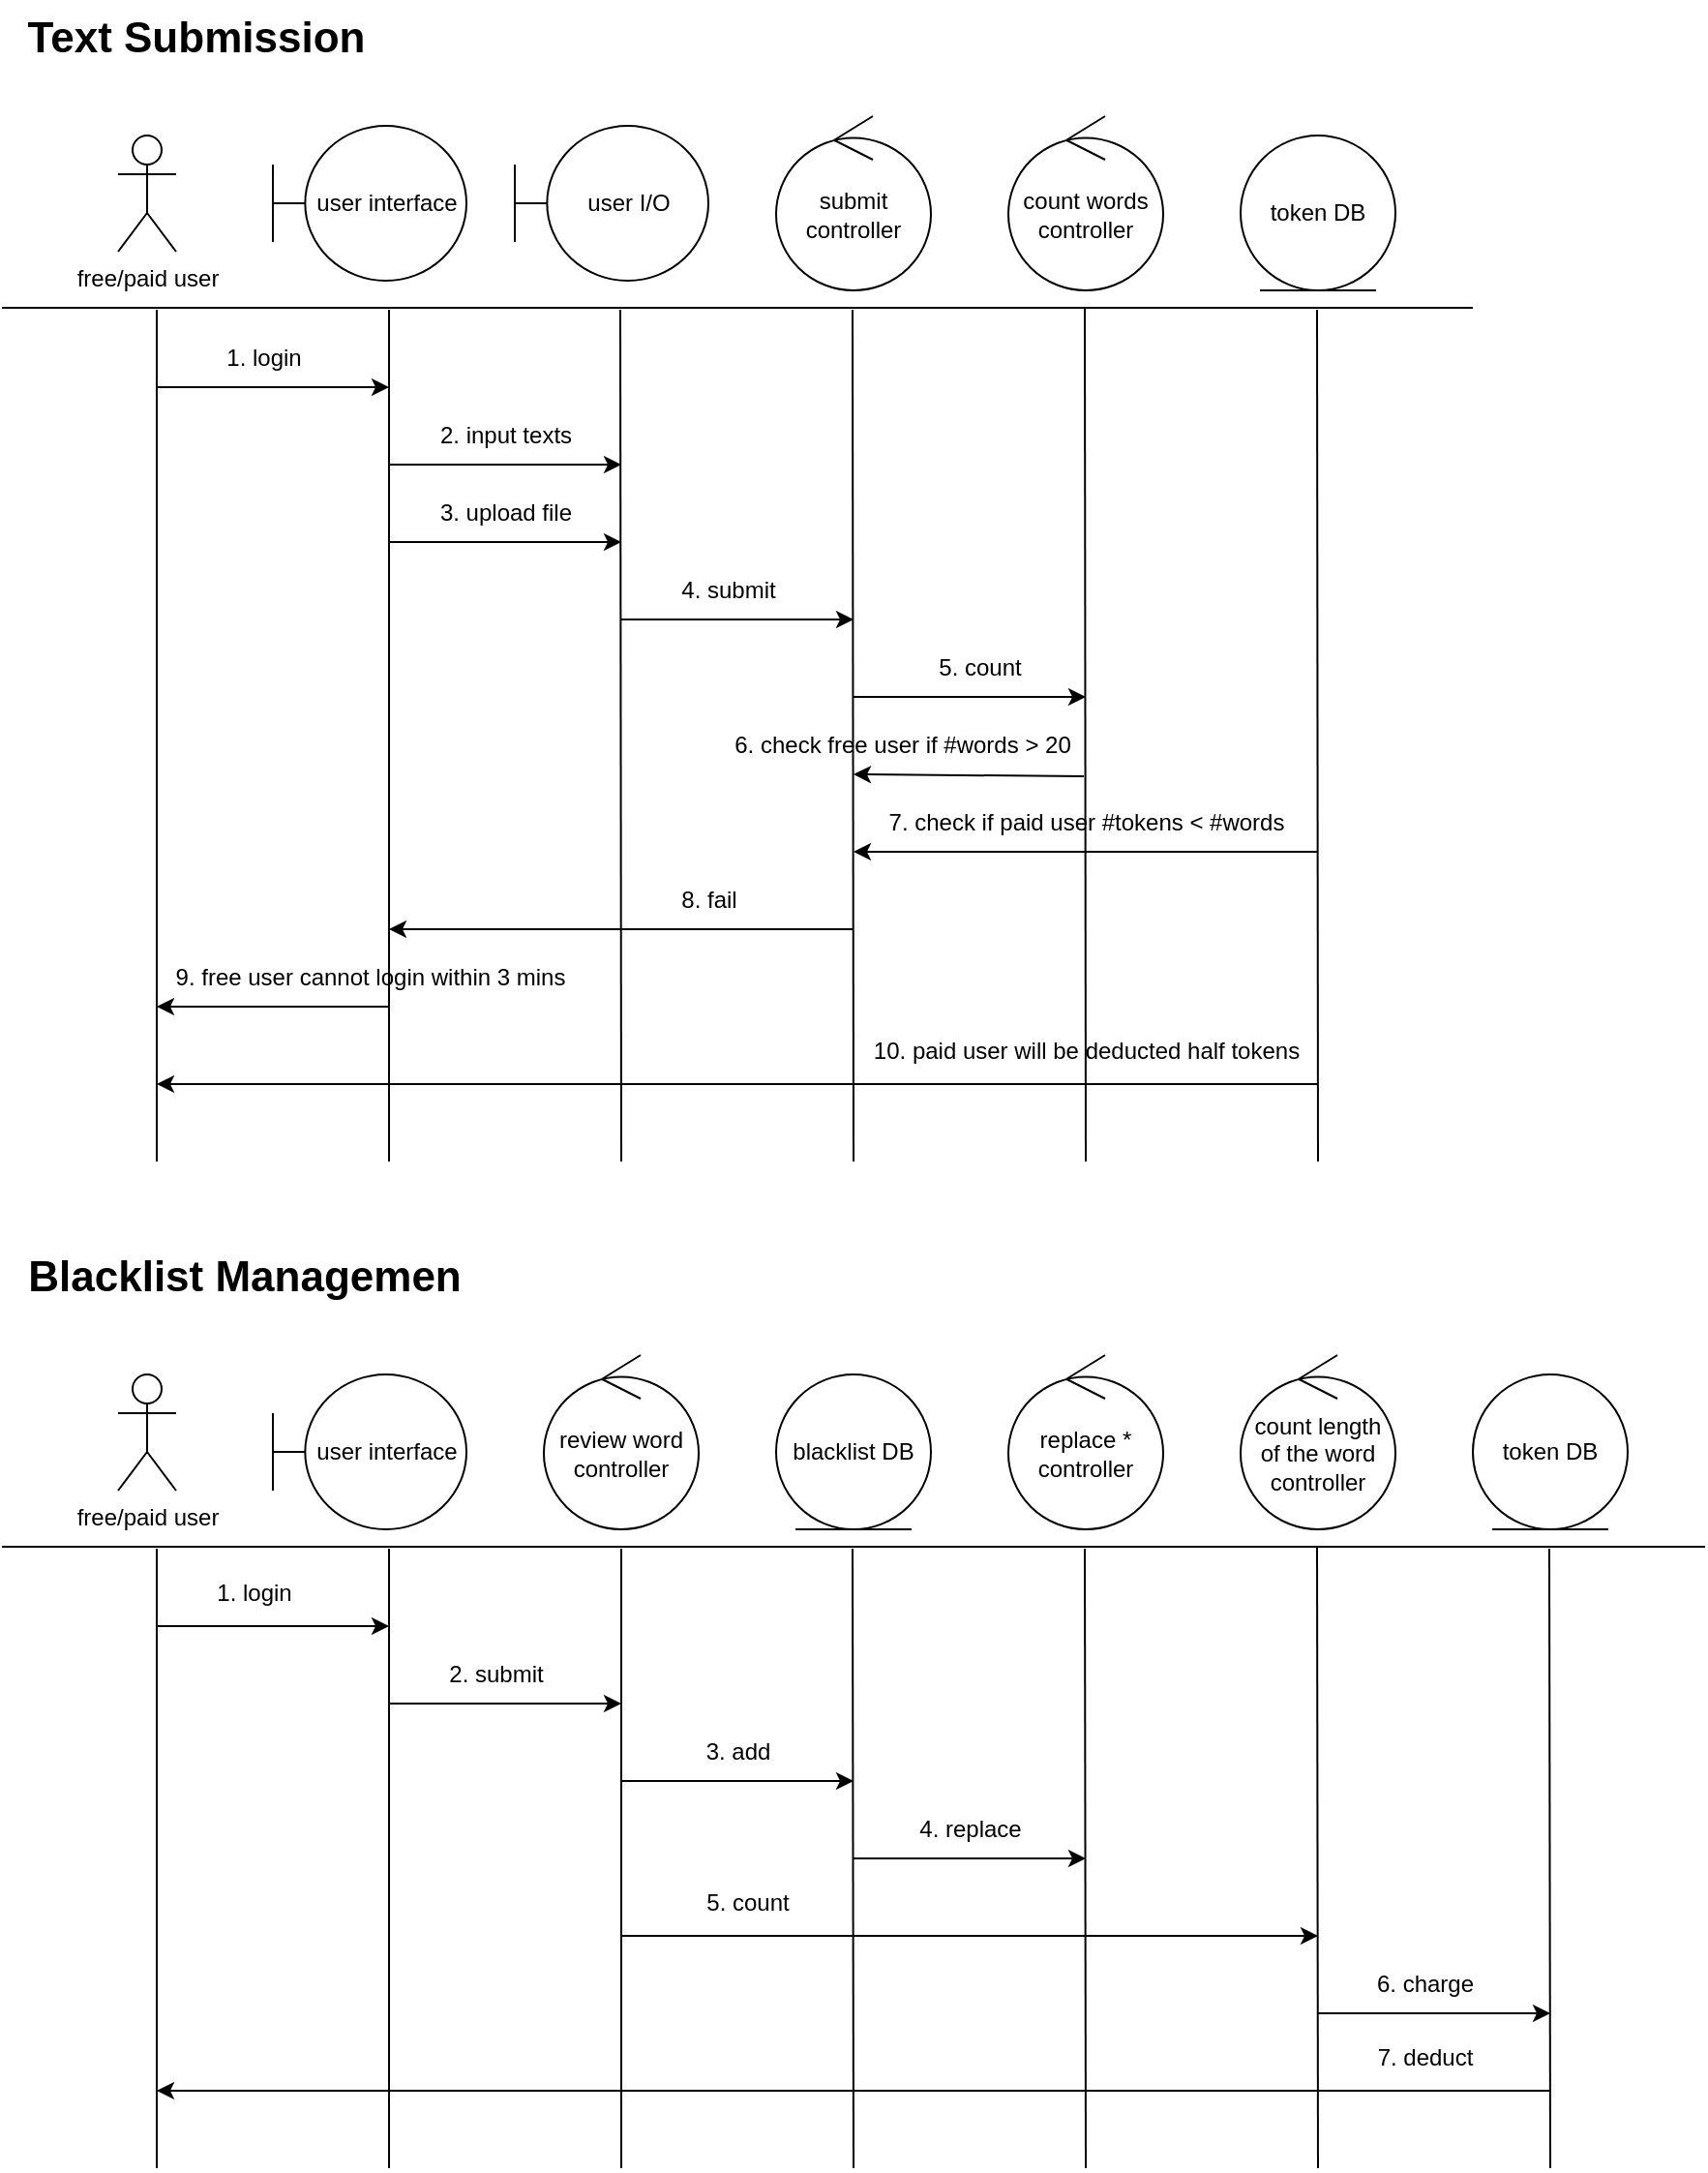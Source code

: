 <mxfile version="26.2.12">
  <diagram name="Page-1" id="3qirsLyn6Tf33gdYKexy">
    <mxGraphModel dx="1300" dy="864" grid="1" gridSize="10" guides="1" tooltips="1" connect="1" arrows="1" fold="1" page="1" pageScale="1" pageWidth="850" pageHeight="1100" math="0" shadow="0">
      <root>
        <mxCell id="0" />
        <mxCell id="1" parent="0" />
        <mxCell id="7Bn_i4xmb7pETKimLmk4-2" value="user I/O" style="shape=umlBoundary;whiteSpace=wrap;html=1;" vertex="1" parent="1">
          <mxGeometry x="305" y="65" width="100" height="80" as="geometry" />
        </mxCell>
        <mxCell id="7Bn_i4xmb7pETKimLmk4-3" value="submit&lt;br&gt;&lt;div&gt;controller&lt;/div&gt;" style="ellipse;shape=umlControl;whiteSpace=wrap;html=1;" vertex="1" parent="1">
          <mxGeometry x="440" y="60" width="80" height="90" as="geometry" />
        </mxCell>
        <mxCell id="7Bn_i4xmb7pETKimLmk4-6" value="" style="line;strokeWidth=1;fillColor=none;align=left;verticalAlign=middle;spacingTop=-1;spacingLeft=3;spacingRight=3;rotatable=0;labelPosition=right;points=[];portConstraint=eastwest;strokeColor=inherit;" vertex="1" parent="1">
          <mxGeometry x="40" y="155" width="760" height="8" as="geometry" />
        </mxCell>
        <mxCell id="7Bn_i4xmb7pETKimLmk4-11" value="" style="endArrow=none;html=1;rounded=0;" edge="1" parent="1">
          <mxGeometry width="50" height="50" relative="1" as="geometry">
            <mxPoint x="120" y="600" as="sourcePoint" />
            <mxPoint x="120" y="160" as="targetPoint" />
          </mxGeometry>
        </mxCell>
        <mxCell id="7Bn_i4xmb7pETKimLmk4-12" value="" style="endArrow=none;html=1;rounded=0;" edge="1" parent="1">
          <mxGeometry width="50" height="50" relative="1" as="geometry">
            <mxPoint x="240" y="600" as="sourcePoint" />
            <mxPoint x="240" y="160" as="targetPoint" />
          </mxGeometry>
        </mxCell>
        <mxCell id="7Bn_i4xmb7pETKimLmk4-14" value="1. login" style="text;html=1;align=center;verticalAlign=middle;resizable=0;points=[];autosize=1;strokeColor=none;fillColor=none;" vertex="1" parent="1">
          <mxGeometry x="145" y="170" width="60" height="30" as="geometry" />
        </mxCell>
        <mxCell id="7Bn_i4xmb7pETKimLmk4-15" value="" style="endArrow=classic;html=1;rounded=0;" edge="1" parent="1">
          <mxGeometry width="50" height="50" relative="1" as="geometry">
            <mxPoint x="120" y="200" as="sourcePoint" />
            <mxPoint x="240" y="200" as="targetPoint" />
          </mxGeometry>
        </mxCell>
        <mxCell id="7Bn_i4xmb7pETKimLmk4-17" value="" style="endArrow=none;html=1;rounded=0;" edge="1" parent="1">
          <mxGeometry width="50" height="50" relative="1" as="geometry">
            <mxPoint x="360" y="600" as="sourcePoint" />
            <mxPoint x="359.5" y="160" as="targetPoint" />
          </mxGeometry>
        </mxCell>
        <mxCell id="7Bn_i4xmb7pETKimLmk4-18" value="" style="endArrow=classic;html=1;rounded=0;" edge="1" parent="1">
          <mxGeometry width="50" height="50" relative="1" as="geometry">
            <mxPoint x="240" y="280" as="sourcePoint" />
            <mxPoint x="360" y="280" as="targetPoint" />
          </mxGeometry>
        </mxCell>
        <mxCell id="7Bn_i4xmb7pETKimLmk4-19" value="2. input texts" style="text;html=1;align=center;verticalAlign=middle;resizable=0;points=[];autosize=1;strokeColor=none;fillColor=none;" vertex="1" parent="1">
          <mxGeometry x="255" y="210" width="90" height="30" as="geometry" />
        </mxCell>
        <mxCell id="7Bn_i4xmb7pETKimLmk4-21" value="" style="endArrow=none;html=1;rounded=0;" edge="1" parent="1">
          <mxGeometry width="50" height="50" relative="1" as="geometry">
            <mxPoint x="480" y="600" as="sourcePoint" />
            <mxPoint x="479.5" y="160" as="targetPoint" />
          </mxGeometry>
        </mxCell>
        <mxCell id="7Bn_i4xmb7pETKimLmk4-22" value="" style="endArrow=classic;html=1;rounded=0;" edge="1" parent="1">
          <mxGeometry width="50" height="50" relative="1" as="geometry">
            <mxPoint x="240" y="240" as="sourcePoint" />
            <mxPoint x="360" y="240" as="targetPoint" />
          </mxGeometry>
        </mxCell>
        <mxCell id="7Bn_i4xmb7pETKimLmk4-23" value="4. submit" style="text;html=1;align=center;verticalAlign=middle;resizable=0;points=[];autosize=1;strokeColor=none;fillColor=none;" vertex="1" parent="1">
          <mxGeometry x="380" y="290" width="70" height="30" as="geometry" />
        </mxCell>
        <mxCell id="7Bn_i4xmb7pETKimLmk4-24" value="count words&lt;br&gt;&lt;div&gt;controller&lt;/div&gt;" style="ellipse;shape=umlControl;whiteSpace=wrap;html=1;" vertex="1" parent="1">
          <mxGeometry x="560" y="60" width="80" height="90" as="geometry" />
        </mxCell>
        <mxCell id="7Bn_i4xmb7pETKimLmk4-25" value="" style="endArrow=none;html=1;rounded=0;" edge="1" parent="1">
          <mxGeometry width="50" height="50" relative="1" as="geometry">
            <mxPoint x="600" y="600" as="sourcePoint" />
            <mxPoint x="599.5" y="159" as="targetPoint" />
          </mxGeometry>
        </mxCell>
        <mxCell id="7Bn_i4xmb7pETKimLmk4-26" value="" style="endArrow=classic;html=1;rounded=0;" edge="1" parent="1">
          <mxGeometry width="50" height="50" relative="1" as="geometry">
            <mxPoint x="480" y="360" as="sourcePoint" />
            <mxPoint x="600" y="360" as="targetPoint" />
          </mxGeometry>
        </mxCell>
        <mxCell id="7Bn_i4xmb7pETKimLmk4-27" value="5. count" style="text;html=1;align=center;verticalAlign=middle;resizable=0;points=[];autosize=1;strokeColor=none;fillColor=none;" vertex="1" parent="1">
          <mxGeometry x="510" y="330" width="70" height="30" as="geometry" />
        </mxCell>
        <mxCell id="7Bn_i4xmb7pETKimLmk4-29" value="" style="endArrow=none;html=1;rounded=0;" edge="1" parent="1">
          <mxGeometry width="50" height="50" relative="1" as="geometry">
            <mxPoint x="720" y="600" as="sourcePoint" />
            <mxPoint x="719.5" y="160" as="targetPoint" />
          </mxGeometry>
        </mxCell>
        <mxCell id="7Bn_i4xmb7pETKimLmk4-32" value="" style="endArrow=classic;html=1;rounded=0;" edge="1" parent="1">
          <mxGeometry width="50" height="50" relative="1" as="geometry">
            <mxPoint x="720" y="440" as="sourcePoint" />
            <mxPoint x="480" y="440" as="targetPoint" />
          </mxGeometry>
        </mxCell>
        <mxCell id="7Bn_i4xmb7pETKimLmk4-33" value="7. check if paid user #tokens &amp;lt; #words" style="text;html=1;align=center;verticalAlign=middle;resizable=0;points=[];autosize=1;strokeColor=none;fillColor=none;" vertex="1" parent="1">
          <mxGeometry x="485" y="410" width="230" height="30" as="geometry" />
        </mxCell>
        <mxCell id="7Bn_i4xmb7pETKimLmk4-35" value="token DB" style="ellipse;shape=umlEntity;whiteSpace=wrap;html=1;" vertex="1" parent="1">
          <mxGeometry x="680" y="70" width="80" height="80" as="geometry" />
        </mxCell>
        <mxCell id="cYkkiroFD4x7zm8JULmi-1" value="&lt;font style=&quot;font-size: 22px;&quot;&gt;&lt;b&gt;Text Submission&lt;/b&gt;&lt;/font&gt;" style="text;html=1;align=center;verticalAlign=middle;resizable=0;points=[];autosize=1;strokeColor=none;fillColor=none;" vertex="1" parent="1">
          <mxGeometry x="40" width="200" height="40" as="geometry" />
        </mxCell>
        <mxCell id="cYkkiroFD4x7zm8JULmi-37" value="free/paid user" style="shape=umlActor;verticalLabelPosition=bottom;verticalAlign=top;html=1;" vertex="1" parent="1">
          <mxGeometry x="100" y="710" width="30" height="60" as="geometry" />
        </mxCell>
        <mxCell id="cYkkiroFD4x7zm8JULmi-38" value="user interface" style="shape=umlBoundary;whiteSpace=wrap;html=1;" vertex="1" parent="1">
          <mxGeometry x="180" y="710" width="100" height="80" as="geometry" />
        </mxCell>
        <mxCell id="cYkkiroFD4x7zm8JULmi-39" value="review word&lt;div&gt;controller&lt;/div&gt;" style="ellipse;shape=umlControl;whiteSpace=wrap;html=1;" vertex="1" parent="1">
          <mxGeometry x="320" y="700" width="80" height="90" as="geometry" />
        </mxCell>
        <mxCell id="cYkkiroFD4x7zm8JULmi-40" value="blacklist DB" style="ellipse;shape=umlEntity;whiteSpace=wrap;html=1;" vertex="1" parent="1">
          <mxGeometry x="440" y="710" width="80" height="80" as="geometry" />
        </mxCell>
        <mxCell id="cYkkiroFD4x7zm8JULmi-41" value="" style="line;strokeWidth=1;fillColor=none;align=left;verticalAlign=middle;spacingTop=-1;spacingLeft=3;spacingRight=3;rotatable=0;labelPosition=right;points=[];portConstraint=eastwest;strokeColor=inherit;" vertex="1" parent="1">
          <mxGeometry x="40" y="795" width="880" height="8" as="geometry" />
        </mxCell>
        <mxCell id="cYkkiroFD4x7zm8JULmi-42" value="" style="endArrow=none;html=1;rounded=0;" edge="1" parent="1">
          <mxGeometry width="50" height="50" relative="1" as="geometry">
            <mxPoint x="120" y="1120" as="sourcePoint" />
            <mxPoint x="120" y="800" as="targetPoint" />
          </mxGeometry>
        </mxCell>
        <mxCell id="cYkkiroFD4x7zm8JULmi-43" value="" style="endArrow=none;html=1;rounded=0;" edge="1" parent="1">
          <mxGeometry width="50" height="50" relative="1" as="geometry">
            <mxPoint x="240" y="1120" as="sourcePoint" />
            <mxPoint x="240" y="800" as="targetPoint" />
          </mxGeometry>
        </mxCell>
        <mxCell id="cYkkiroFD4x7zm8JULmi-44" value="" style="endArrow=none;html=1;rounded=0;" edge="1" parent="1">
          <mxGeometry width="50" height="50" relative="1" as="geometry">
            <mxPoint x="360" y="1120" as="sourcePoint" />
            <mxPoint x="360" y="800" as="targetPoint" />
          </mxGeometry>
        </mxCell>
        <mxCell id="cYkkiroFD4x7zm8JULmi-45" value="" style="endArrow=classic;html=1;rounded=0;" edge="1" parent="1">
          <mxGeometry width="50" height="50" relative="1" as="geometry">
            <mxPoint x="120" y="840" as="sourcePoint" />
            <mxPoint x="240" y="840" as="targetPoint" />
          </mxGeometry>
        </mxCell>
        <mxCell id="cYkkiroFD4x7zm8JULmi-46" value="1. login" style="text;html=1;align=center;verticalAlign=middle;resizable=0;points=[];autosize=1;strokeColor=none;fillColor=none;" vertex="1" parent="1">
          <mxGeometry x="140" y="808" width="60" height="30" as="geometry" />
        </mxCell>
        <mxCell id="cYkkiroFD4x7zm8JULmi-47" value="" style="endArrow=classic;html=1;rounded=0;" edge="1" parent="1">
          <mxGeometry width="50" height="50" relative="1" as="geometry">
            <mxPoint x="240" y="880" as="sourcePoint" />
            <mxPoint x="360" y="880" as="targetPoint" />
          </mxGeometry>
        </mxCell>
        <mxCell id="cYkkiroFD4x7zm8JULmi-48" value="2. submit" style="text;html=1;align=center;verticalAlign=middle;resizable=0;points=[];autosize=1;strokeColor=none;fillColor=none;" vertex="1" parent="1">
          <mxGeometry x="260" y="850" width="70" height="30" as="geometry" />
        </mxCell>
        <mxCell id="cYkkiroFD4x7zm8JULmi-49" value="" style="endArrow=none;html=1;rounded=0;" edge="1" parent="1">
          <mxGeometry width="50" height="50" relative="1" as="geometry">
            <mxPoint x="480" y="1120" as="sourcePoint" />
            <mxPoint x="479.5" y="800" as="targetPoint" />
          </mxGeometry>
        </mxCell>
        <mxCell id="cYkkiroFD4x7zm8JULmi-50" value="" style="endArrow=classic;html=1;rounded=0;" edge="1" parent="1">
          <mxGeometry width="50" height="50" relative="1" as="geometry">
            <mxPoint x="360" y="920" as="sourcePoint" />
            <mxPoint x="480" y="920" as="targetPoint" />
          </mxGeometry>
        </mxCell>
        <mxCell id="cYkkiroFD4x7zm8JULmi-51" value="3. add" style="text;html=1;align=center;verticalAlign=middle;resizable=0;points=[];autosize=1;strokeColor=none;fillColor=none;" vertex="1" parent="1">
          <mxGeometry x="390" y="890" width="60" height="30" as="geometry" />
        </mxCell>
        <mxCell id="cYkkiroFD4x7zm8JULmi-52" value="replace *&lt;br&gt;&lt;div&gt;controller&lt;/div&gt;" style="ellipse;shape=umlControl;whiteSpace=wrap;html=1;" vertex="1" parent="1">
          <mxGeometry x="560" y="700" width="80" height="90" as="geometry" />
        </mxCell>
        <mxCell id="cYkkiroFD4x7zm8JULmi-53" value="" style="endArrow=none;html=1;rounded=0;" edge="1" parent="1">
          <mxGeometry width="50" height="50" relative="1" as="geometry">
            <mxPoint x="600" y="1120" as="sourcePoint" />
            <mxPoint x="599.5" y="800" as="targetPoint" />
          </mxGeometry>
        </mxCell>
        <mxCell id="cYkkiroFD4x7zm8JULmi-54" value="" style="endArrow=classic;html=1;rounded=0;" edge="1" parent="1">
          <mxGeometry width="50" height="50" relative="1" as="geometry">
            <mxPoint x="480" y="960" as="sourcePoint" />
            <mxPoint x="600" y="960" as="targetPoint" />
          </mxGeometry>
        </mxCell>
        <mxCell id="cYkkiroFD4x7zm8JULmi-55" value="4. replace" style="text;html=1;align=center;verticalAlign=middle;resizable=0;points=[];autosize=1;strokeColor=none;fillColor=none;" vertex="1" parent="1">
          <mxGeometry x="500" y="930" width="80" height="30" as="geometry" />
        </mxCell>
        <mxCell id="cYkkiroFD4x7zm8JULmi-56" value="count length of the word&lt;br&gt;&lt;div&gt;controller&lt;/div&gt;" style="ellipse;shape=umlControl;whiteSpace=wrap;html=1;" vertex="1" parent="1">
          <mxGeometry x="680" y="700" width="80" height="90" as="geometry" />
        </mxCell>
        <mxCell id="cYkkiroFD4x7zm8JULmi-57" value="" style="endArrow=none;html=1;rounded=0;" edge="1" parent="1">
          <mxGeometry width="50" height="50" relative="1" as="geometry">
            <mxPoint x="720" y="1120" as="sourcePoint" />
            <mxPoint x="719.5" y="799" as="targetPoint" />
          </mxGeometry>
        </mxCell>
        <mxCell id="cYkkiroFD4x7zm8JULmi-58" value="" style="endArrow=classic;html=1;rounded=0;" edge="1" parent="1">
          <mxGeometry width="50" height="50" relative="1" as="geometry">
            <mxPoint x="360" y="1000" as="sourcePoint" />
            <mxPoint x="720" y="1000" as="targetPoint" />
          </mxGeometry>
        </mxCell>
        <mxCell id="cYkkiroFD4x7zm8JULmi-59" value="5. count" style="text;html=1;align=center;verticalAlign=middle;resizable=0;points=[];autosize=1;strokeColor=none;fillColor=none;" vertex="1" parent="1">
          <mxGeometry x="390" y="968" width="70" height="30" as="geometry" />
        </mxCell>
        <mxCell id="cYkkiroFD4x7zm8JULmi-60" value="" style="endArrow=none;html=1;rounded=0;" edge="1" parent="1">
          <mxGeometry width="50" height="50" relative="1" as="geometry">
            <mxPoint x="840" y="1120" as="sourcePoint" />
            <mxPoint x="839.5" y="800" as="targetPoint" />
          </mxGeometry>
        </mxCell>
        <mxCell id="cYkkiroFD4x7zm8JULmi-61" value="" style="endArrow=classic;html=1;rounded=0;" edge="1" parent="1">
          <mxGeometry width="50" height="50" relative="1" as="geometry">
            <mxPoint x="720" y="1040" as="sourcePoint" />
            <mxPoint x="840" y="1040" as="targetPoint" />
          </mxGeometry>
        </mxCell>
        <mxCell id="cYkkiroFD4x7zm8JULmi-62" value="6. charge" style="text;html=1;align=center;verticalAlign=middle;resizable=0;points=[];autosize=1;strokeColor=none;fillColor=none;" vertex="1" parent="1">
          <mxGeometry x="740" y="1010" width="70" height="30" as="geometry" />
        </mxCell>
        <mxCell id="cYkkiroFD4x7zm8JULmi-63" value="" style="endArrow=classic;html=1;rounded=0;" edge="1" parent="1">
          <mxGeometry width="50" height="50" relative="1" as="geometry">
            <mxPoint x="840" y="1080" as="sourcePoint" />
            <mxPoint x="120" y="1080" as="targetPoint" />
          </mxGeometry>
        </mxCell>
        <mxCell id="cYkkiroFD4x7zm8JULmi-64" value="7. deduct" style="text;html=1;align=center;verticalAlign=middle;resizable=0;points=[];autosize=1;strokeColor=none;fillColor=none;" vertex="1" parent="1">
          <mxGeometry x="740" y="1048" width="70" height="30" as="geometry" />
        </mxCell>
        <mxCell id="cYkkiroFD4x7zm8JULmi-65" value="token DB" style="ellipse;shape=umlEntity;whiteSpace=wrap;html=1;" vertex="1" parent="1">
          <mxGeometry x="800" y="710" width="80" height="80" as="geometry" />
        </mxCell>
        <mxCell id="cYkkiroFD4x7zm8JULmi-66" value="&lt;font style=&quot;font-size: 22px;&quot;&gt;&lt;b&gt;Blacklist Managemen&lt;/b&gt;&lt;/font&gt;" style="text;html=1;align=center;verticalAlign=middle;resizable=0;points=[];autosize=1;strokeColor=none;fillColor=none;" vertex="1" parent="1">
          <mxGeometry x="40" y="640" width="250" height="40" as="geometry" />
        </mxCell>
        <mxCell id="cYkkiroFD4x7zm8JULmi-67" value="free/paid user" style="shape=umlActor;verticalLabelPosition=bottom;verticalAlign=top;html=1;" vertex="1" parent="1">
          <mxGeometry x="100" y="70" width="30" height="60" as="geometry" />
        </mxCell>
        <mxCell id="cYkkiroFD4x7zm8JULmi-68" value="user interface" style="shape=umlBoundary;whiteSpace=wrap;html=1;" vertex="1" parent="1">
          <mxGeometry x="180" y="65" width="100" height="80" as="geometry" />
        </mxCell>
        <mxCell id="cYkkiroFD4x7zm8JULmi-70" value="3. upload file" style="text;html=1;align=center;verticalAlign=middle;resizable=0;points=[];autosize=1;strokeColor=none;fillColor=none;" vertex="1" parent="1">
          <mxGeometry x="255" y="250" width="90" height="30" as="geometry" />
        </mxCell>
        <mxCell id="cYkkiroFD4x7zm8JULmi-71" value="" style="endArrow=classic;html=1;rounded=0;" edge="1" parent="1">
          <mxGeometry width="50" height="50" relative="1" as="geometry">
            <mxPoint x="360" y="320" as="sourcePoint" />
            <mxPoint x="480" y="320" as="targetPoint" />
          </mxGeometry>
        </mxCell>
        <mxCell id="cYkkiroFD4x7zm8JULmi-72" value="6. check free user if #words &amp;gt; 20" style="text;html=1;align=center;verticalAlign=middle;resizable=0;points=[];autosize=1;strokeColor=none;fillColor=none;" vertex="1" parent="1">
          <mxGeometry x="405" y="370" width="200" height="30" as="geometry" />
        </mxCell>
        <mxCell id="cYkkiroFD4x7zm8JULmi-73" value="" style="endArrow=classic;html=1;rounded=0;exitX=0.97;exitY=1.033;exitDx=0;exitDy=0;exitPerimeter=0;" edge="1" parent="1" source="cYkkiroFD4x7zm8JULmi-72">
          <mxGeometry width="50" height="50" relative="1" as="geometry">
            <mxPoint x="280" y="250" as="sourcePoint" />
            <mxPoint x="480" y="400" as="targetPoint" />
          </mxGeometry>
        </mxCell>
        <mxCell id="cYkkiroFD4x7zm8JULmi-76" value="" style="endArrow=classic;html=1;rounded=0;" edge="1" parent="1">
          <mxGeometry width="50" height="50" relative="1" as="geometry">
            <mxPoint x="480" y="480" as="sourcePoint" />
            <mxPoint x="240" y="480" as="targetPoint" />
          </mxGeometry>
        </mxCell>
        <mxCell id="cYkkiroFD4x7zm8JULmi-77" value="8. fail" style="text;html=1;align=center;verticalAlign=middle;resizable=0;points=[];autosize=1;strokeColor=none;fillColor=none;" vertex="1" parent="1">
          <mxGeometry x="380" y="450" width="50" height="30" as="geometry" />
        </mxCell>
        <mxCell id="cYkkiroFD4x7zm8JULmi-78" value="" style="endArrow=classic;html=1;rounded=0;" edge="1" parent="1">
          <mxGeometry width="50" height="50" relative="1" as="geometry">
            <mxPoint x="240" y="520" as="sourcePoint" />
            <mxPoint x="120" y="520" as="targetPoint" />
          </mxGeometry>
        </mxCell>
        <mxCell id="cYkkiroFD4x7zm8JULmi-79" value="9. free user cannot login within 3 mins" style="text;html=1;align=center;verticalAlign=middle;resizable=0;points=[];autosize=1;strokeColor=none;fillColor=none;" vertex="1" parent="1">
          <mxGeometry x="120" y="490" width="220" height="30" as="geometry" />
        </mxCell>
        <mxCell id="cYkkiroFD4x7zm8JULmi-80" value="" style="endArrow=classic;html=1;rounded=0;" edge="1" parent="1">
          <mxGeometry width="50" height="50" relative="1" as="geometry">
            <mxPoint x="720" y="560" as="sourcePoint" />
            <mxPoint x="120" y="560" as="targetPoint" />
          </mxGeometry>
        </mxCell>
        <mxCell id="cYkkiroFD4x7zm8JULmi-81" value="10. paid user will be deducted&lt;span style=&quot;white-space-collapse: preserve;&quot; data-slate-fragment=&quot;JTVCJTdCJTIydHlwZSUyMiUzQSUyMnBhcmFncmFwaCUyMiUyQyUyMmNoaWxkcmVuJTIyJTNBJTVCJTdCJTIydGV4dCUyMiUzQSUyMnJlY2VpdmVkJTIwYSUyMHBlbmFsdHklMjB3aXRoJTIwaGFsZiUyMG9mJTIwdGhlJTIwYXZhaWxhYmxlJTIwdG9rZW5zJTIwZGVkdWN0ZWQlMjIlN0QlNUQlN0QlNUQ=&quot;&gt; half tokens&lt;/span&gt;" style="text;html=1;align=center;verticalAlign=middle;resizable=0;points=[];autosize=1;strokeColor=none;fillColor=none;" vertex="1" parent="1">
          <mxGeometry x="480" y="528" width="240" height="30" as="geometry" />
        </mxCell>
      </root>
    </mxGraphModel>
  </diagram>
</mxfile>
